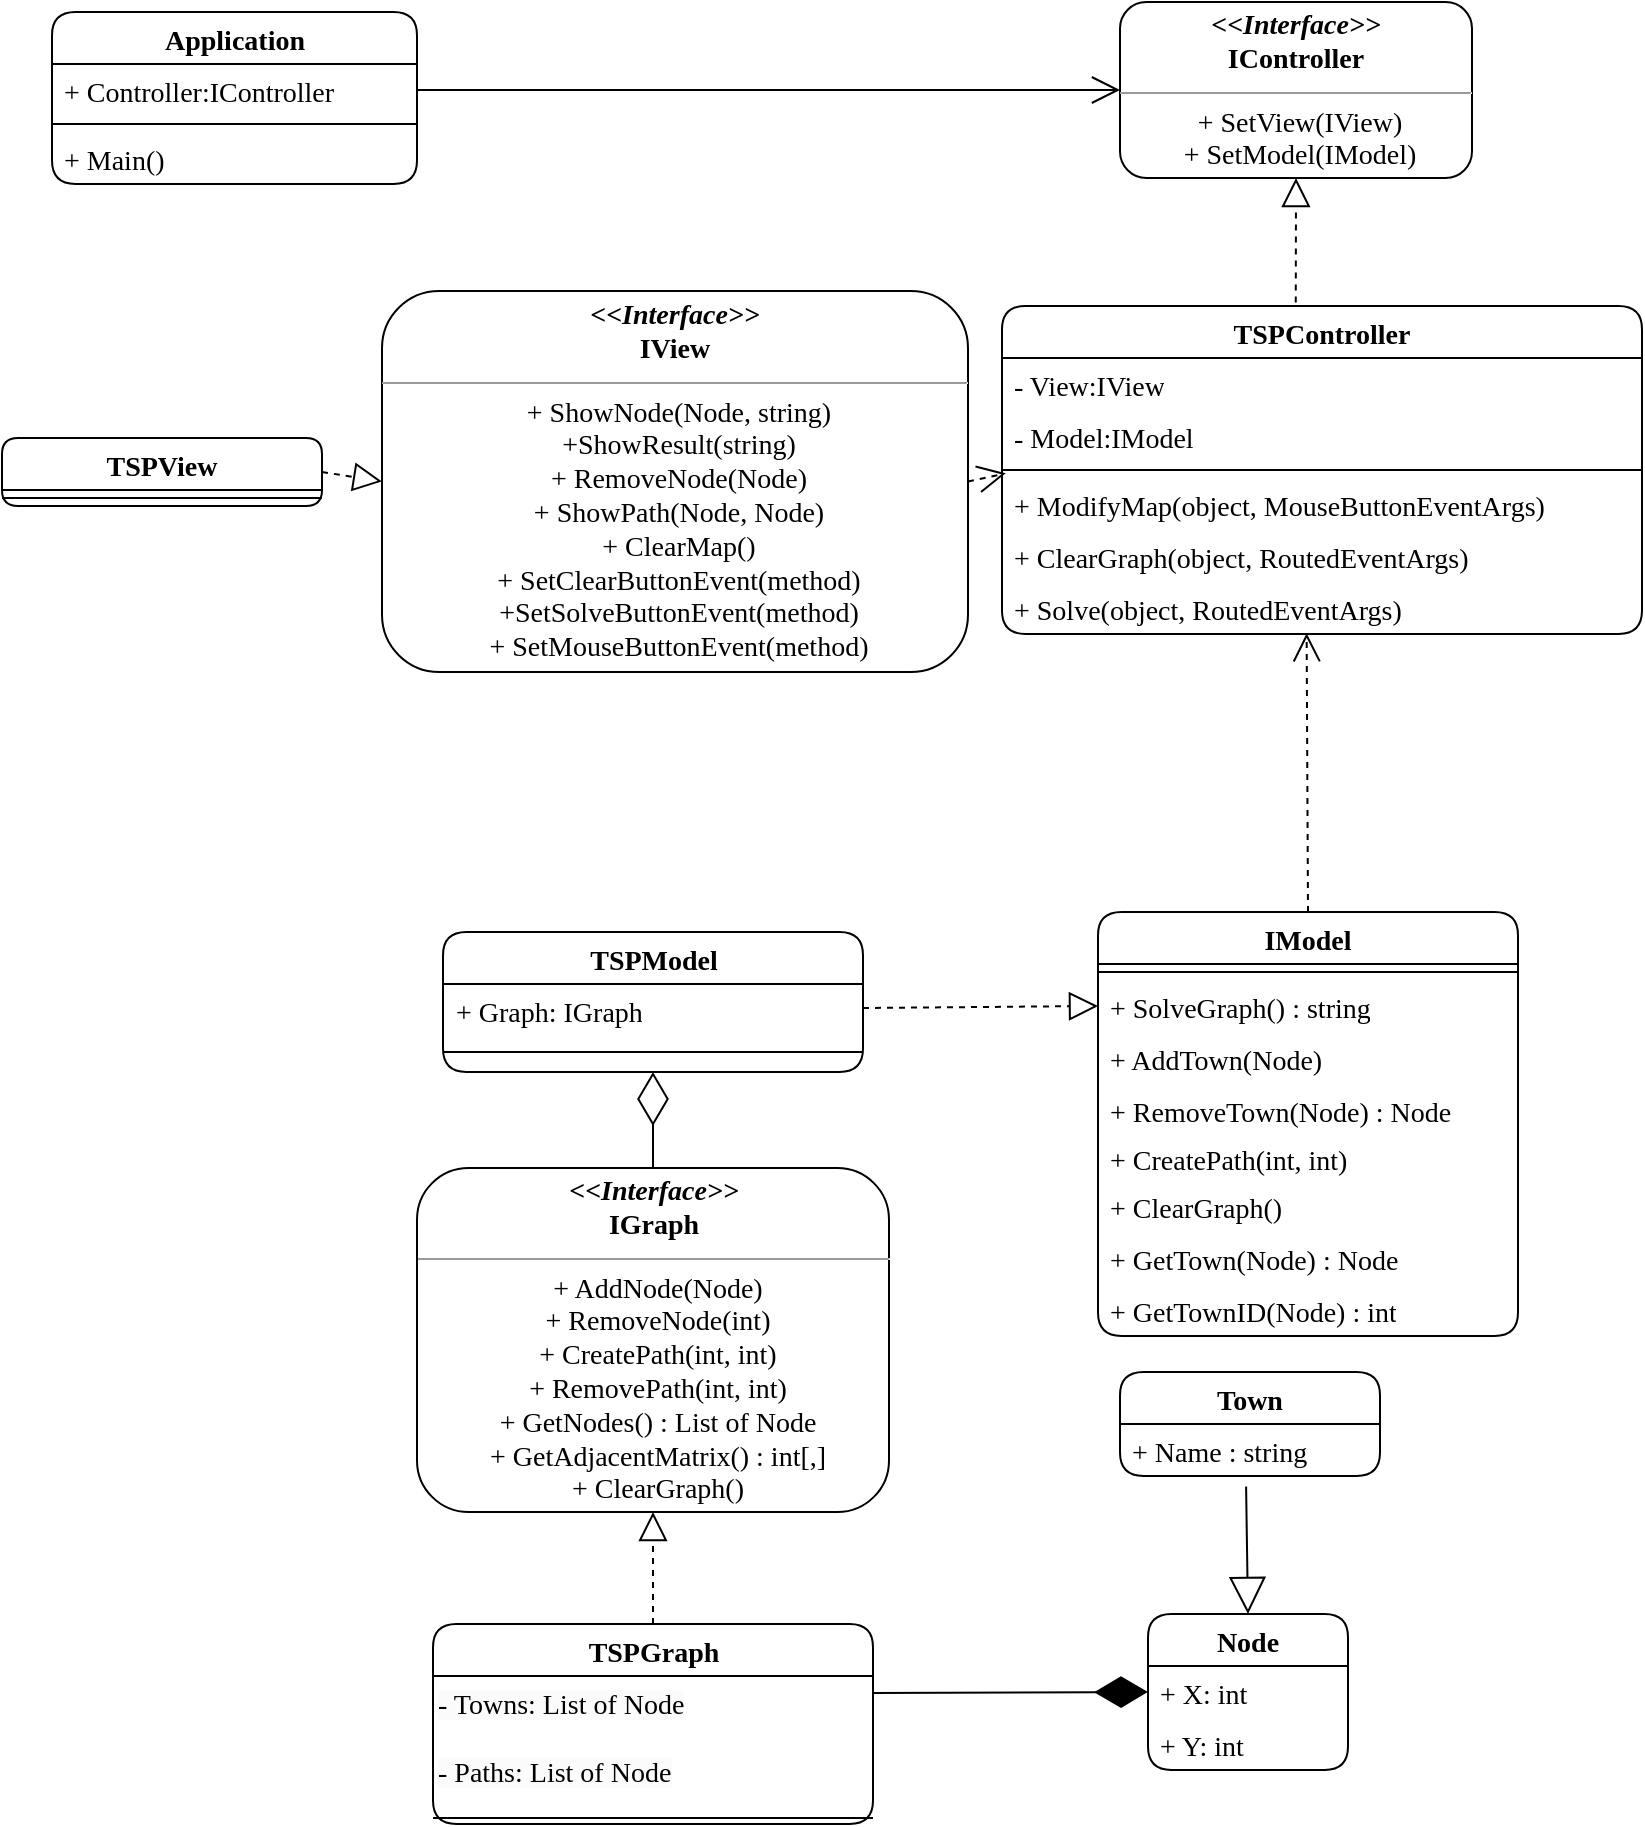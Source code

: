 <mxfile version="23.0.2" type="device">
  <diagram name="Страница — 1" id="pmGqpGf3k0LTeaEfwbUP">
    <mxGraphModel dx="1050" dy="629" grid="1" gridSize="10" guides="1" tooltips="1" connect="1" arrows="1" fold="1" page="1" pageScale="1" pageWidth="827" pageHeight="1169" math="0" shadow="0">
      <root>
        <mxCell id="0" />
        <mxCell id="1" parent="0" />
        <object label="TSPView" placeholders="1" id="2n0Gqxq4nTMnhEadQPVf-10">
          <mxCell style="swimlane;fontStyle=1;align=center;verticalAlign=top;childLayout=stackLayout;horizontal=1;startSize=26;horizontalStack=0;resizeParent=1;resizeParentMax=0;resizeLast=0;collapsible=1;marginBottom=0;whiteSpace=wrap;html=1;rounded=1;fontFamily=Comic Sans MS;fontSize=14;" parent="1" vertex="1">
            <mxGeometry y="253" width="160" height="34" as="geometry">
              <mxRectangle y="253" width="100" height="30" as="alternateBounds" />
            </mxGeometry>
          </mxCell>
        </object>
        <mxCell id="2n0Gqxq4nTMnhEadQPVf-12" value="" style="line;strokeWidth=1;fillColor=none;align=left;verticalAlign=middle;spacingTop=-1;spacingLeft=3;spacingRight=3;rotatable=0;labelPosition=right;points=[];portConstraint=eastwest;strokeColor=inherit;fontFamily=Comic Sans MS;fontSize=14;" parent="2n0Gqxq4nTMnhEadQPVf-10" vertex="1">
          <mxGeometry y="26" width="160" height="8" as="geometry" />
        </mxCell>
        <mxCell id="2n0Gqxq4nTMnhEadQPVf-14" value="TSPModel&lt;br&gt;" style="swimlane;fontStyle=1;align=center;verticalAlign=top;childLayout=stackLayout;horizontal=1;startSize=26;horizontalStack=0;resizeParent=1;resizeParentMax=0;resizeLast=0;collapsible=1;marginBottom=0;whiteSpace=wrap;html=1;rounded=1;fontFamily=Comic Sans MS;fontSize=14;" parent="1" vertex="1">
          <mxGeometry x="220.5" y="500" width="210" height="70" as="geometry" />
        </mxCell>
        <mxCell id="hqt6-l8Lm5E7JuM1MTYz-5" value="+ Graph: IGraph" style="text;strokeColor=none;fillColor=none;align=left;verticalAlign=top;spacingLeft=4;spacingRight=4;overflow=hidden;rotatable=0;points=[[0,0.5],[1,0.5]];portConstraint=eastwest;whiteSpace=wrap;html=1;fontFamily=Comic Sans MS;fontSize=14;" parent="2n0Gqxq4nTMnhEadQPVf-14" vertex="1">
          <mxGeometry y="26" width="210" height="24" as="geometry" />
        </mxCell>
        <mxCell id="2n0Gqxq4nTMnhEadQPVf-16" value="" style="line;strokeWidth=1;fillColor=none;align=left;verticalAlign=middle;spacingTop=-1;spacingLeft=3;spacingRight=3;rotatable=0;labelPosition=right;points=[];portConstraint=eastwest;strokeColor=inherit;fontFamily=Comic Sans MS;fontSize=14;" parent="2n0Gqxq4nTMnhEadQPVf-14" vertex="1">
          <mxGeometry y="50" width="210" height="20" as="geometry" />
        </mxCell>
        <mxCell id="2n0Gqxq4nTMnhEadQPVf-18" value="TSPController" style="swimlane;fontStyle=1;align=center;verticalAlign=top;childLayout=stackLayout;horizontal=1;startSize=26;horizontalStack=0;resizeParent=1;resizeParentMax=0;resizeLast=0;collapsible=1;marginBottom=0;whiteSpace=wrap;html=1;rounded=1;fontFamily=Comic Sans MS;fontSize=14;" parent="1" vertex="1">
          <mxGeometry x="500" y="187" width="320" height="164" as="geometry" />
        </mxCell>
        <mxCell id="2n0Gqxq4nTMnhEadQPVf-19" value="- View:IView" style="text;strokeColor=none;fillColor=none;align=left;verticalAlign=top;spacingLeft=4;spacingRight=4;overflow=hidden;rotatable=0;points=[[0,0.5],[1,0.5]];portConstraint=eastwest;whiteSpace=wrap;html=1;fontFamily=Comic Sans MS;fontSize=14;" parent="2n0Gqxq4nTMnhEadQPVf-18" vertex="1">
          <mxGeometry y="26" width="320" height="26" as="geometry" />
        </mxCell>
        <mxCell id="ipKlGtH6FQnn0kPwf5p3-22" value="- Model:IModel" style="text;strokeColor=none;fillColor=none;align=left;verticalAlign=top;spacingLeft=4;spacingRight=4;overflow=hidden;rotatable=0;points=[[0,0.5],[1,0.5]];portConstraint=eastwest;whiteSpace=wrap;html=1;fontFamily=Comic Sans MS;fontSize=14;" parent="2n0Gqxq4nTMnhEadQPVf-18" vertex="1">
          <mxGeometry y="52" width="320" height="26" as="geometry" />
        </mxCell>
        <mxCell id="2n0Gqxq4nTMnhEadQPVf-20" value="" style="line;strokeWidth=1;fillColor=none;align=left;verticalAlign=middle;spacingTop=-1;spacingLeft=3;spacingRight=3;rotatable=0;labelPosition=right;points=[];portConstraint=eastwest;strokeColor=inherit;fontFamily=Comic Sans MS;fontSize=14;" parent="2n0Gqxq4nTMnhEadQPVf-18" vertex="1">
          <mxGeometry y="78" width="320" height="8" as="geometry" />
        </mxCell>
        <mxCell id="2n0Gqxq4nTMnhEadQPVf-21" value="+ ModifyMap(object, MouseButtonEventArgs)" style="text;strokeColor=none;fillColor=none;align=left;verticalAlign=top;spacingLeft=4;spacingRight=4;overflow=hidden;rotatable=0;points=[[0,0.5],[1,0.5]];portConstraint=eastwest;whiteSpace=wrap;html=1;fontFamily=Comic Sans MS;fontSize=14;" parent="2n0Gqxq4nTMnhEadQPVf-18" vertex="1">
          <mxGeometry y="86" width="320" height="26" as="geometry" />
        </mxCell>
        <mxCell id="ipKlGtH6FQnn0kPwf5p3-36" value="+ ClearGraph(object, RoutedEventArgs)" style="text;strokeColor=none;fillColor=none;align=left;verticalAlign=top;spacingLeft=4;spacingRight=4;overflow=hidden;rotatable=0;points=[[0,0.5],[1,0.5]];portConstraint=eastwest;whiteSpace=wrap;html=1;fontFamily=Comic Sans MS;fontSize=14;" parent="2n0Gqxq4nTMnhEadQPVf-18" vertex="1">
          <mxGeometry y="112" width="320" height="26" as="geometry" />
        </mxCell>
        <mxCell id="ipKlGtH6FQnn0kPwf5p3-37" value="+ Solve(object, RoutedEventArgs)" style="text;strokeColor=none;fillColor=none;align=left;verticalAlign=top;spacingLeft=4;spacingRight=4;overflow=hidden;rotatable=0;points=[[0,0.5],[1,0.5]];portConstraint=eastwest;whiteSpace=wrap;html=1;fontFamily=Comic Sans MS;fontSize=14;" parent="2n0Gqxq4nTMnhEadQPVf-18" vertex="1">
          <mxGeometry y="138" width="320" height="26" as="geometry" />
        </mxCell>
        <mxCell id="2n0Gqxq4nTMnhEadQPVf-22" value="TSPGraph" style="swimlane;fontStyle=1;align=center;verticalAlign=top;childLayout=stackLayout;horizontal=1;startSize=26;horizontalStack=0;resizeParent=1;resizeParentMax=0;resizeLast=0;collapsible=1;marginBottom=0;whiteSpace=wrap;html=1;rounded=1;fontFamily=Comic Sans MS;fontSize=14;" parent="1" vertex="1">
          <mxGeometry x="215.5" y="846" width="220" height="100" as="geometry" />
        </mxCell>
        <mxCell id="hqt6-l8Lm5E7JuM1MTYz-3" value="&lt;span style=&quot;color: rgb(0, 0, 0); font-family: &amp;quot;Comic Sans MS&amp;quot;; font-size: 14px; font-style: normal; font-variant-ligatures: normal; font-variant-caps: normal; font-weight: 400; letter-spacing: normal; orphans: 2; text-align: center; text-indent: 0px; text-transform: none; widows: 2; word-spacing: 0px; -webkit-text-stroke-width: 0px; background-color: rgb(251, 251, 251); text-decoration-thickness: initial; text-decoration-style: initial; text-decoration-color: initial; float: none; display: inline !important;&quot;&gt;- Towns: List of Node&lt;/span&gt;" style="text;whiteSpace=wrap;html=1;" parent="2n0Gqxq4nTMnhEadQPVf-22" vertex="1">
          <mxGeometry y="26" width="220" height="34" as="geometry" />
        </mxCell>
        <mxCell id="hkEmAt7t0z_CXV0wWfLX-2" value="&lt;span style=&quot;color: rgb(0, 0, 0); font-family: &amp;quot;Comic Sans MS&amp;quot;; font-size: 14px; font-style: normal; font-variant-ligatures: normal; font-variant-caps: normal; font-weight: 400; letter-spacing: normal; orphans: 2; text-align: center; text-indent: 0px; text-transform: none; widows: 2; word-spacing: 0px; -webkit-text-stroke-width: 0px; background-color: rgb(251, 251, 251); text-decoration-thickness: initial; text-decoration-style: initial; text-decoration-color: initial; float: none; display: inline !important;&quot;&gt;- Paths: List of Node&lt;/span&gt;" style="text;whiteSpace=wrap;html=1;" parent="2n0Gqxq4nTMnhEadQPVf-22" vertex="1">
          <mxGeometry y="60" width="220" height="34" as="geometry" />
        </mxCell>
        <mxCell id="2n0Gqxq4nTMnhEadQPVf-24" value="" style="line;strokeWidth=1;fillColor=none;align=left;verticalAlign=middle;spacingTop=-1;spacingLeft=3;spacingRight=3;rotatable=0;labelPosition=right;points=[];portConstraint=eastwest;strokeColor=inherit;fontFamily=Comic Sans MS;fontSize=14;" parent="2n0Gqxq4nTMnhEadQPVf-22" vertex="1">
          <mxGeometry y="94" width="220" height="6" as="geometry" />
        </mxCell>
        <mxCell id="2n0Gqxq4nTMnhEadQPVf-26" value="&lt;p style=&quot;margin:0px;margin-top:4px;text-align:center;&quot;&gt;&lt;i&gt;&amp;lt;&amp;lt;Interface&amp;gt;&amp;gt;&lt;/i&gt;&lt;br&gt;&lt;b&gt;IGraph&lt;/b&gt;&lt;/p&gt;&lt;hr size=&quot;1&quot;&gt;&lt;p style=&quot;margin:0px;margin-left:4px;&quot;&gt;&lt;/p&gt;&lt;p style=&quot;margin:0px;margin-left:4px;&quot;&gt;&lt;span style=&quot;font-weight: normal;&quot;&gt;+ AddNode(Node)&lt;br&gt;+ RemoveNode(int)&lt;/span&gt;&lt;/p&gt;&lt;p style=&quot;margin:0px;margin-left:4px;&quot;&gt;&lt;span style=&quot;font-weight: normal;&quot;&gt;+ CreatePath(int, int)&lt;/span&gt;&lt;/p&gt;&lt;p style=&quot;margin:0px;margin-left:4px;&quot;&gt;&lt;span style=&quot;font-weight: normal;&quot;&gt;+ RemovePath(int, int)&lt;/span&gt;&lt;/p&gt;&lt;p style=&quot;margin:0px;margin-left:4px;&quot;&gt;&lt;span style=&quot;font-weight: normal;&quot;&gt;+ GetNodes() : List of Node&lt;/span&gt;&lt;/p&gt;&lt;p style=&quot;margin:0px;margin-left:4px;&quot;&gt;&lt;span style=&quot;font-weight: normal;&quot;&gt;+ GetAdjacentMatrix() : int[,]&lt;/span&gt;&lt;/p&gt;&lt;p style=&quot;margin:0px;margin-left:4px;&quot;&gt;&lt;span style=&quot;font-weight: normal;&quot;&gt;+ ClearGraph()&lt;/span&gt;&lt;/p&gt;" style="verticalAlign=top;align=center;overflow=fill;fontSize=14;fontFamily=Comic Sans MS;html=1;whiteSpace=wrap;rounded=1;strokeColor=default;fontColor=default;startSize=26;fillColor=default;fontStyle=1;" parent="1" vertex="1">
          <mxGeometry x="207.5" y="618" width="236" height="172" as="geometry" />
        </mxCell>
        <mxCell id="ipKlGtH6FQnn0kPwf5p3-1" value="&lt;p style=&quot;margin:0px;margin-top:4px;text-align:center;&quot;&gt;&lt;i&gt;&amp;lt;&amp;lt;Interface&amp;gt;&amp;gt;&lt;/i&gt;&lt;br&gt;&lt;b&gt;IView&lt;/b&gt;&lt;/p&gt;&lt;hr size=&quot;1&quot;&gt;&lt;p style=&quot;margin:0px;margin-left:4px;&quot;&gt;&lt;span style=&quot;font-weight: normal;&quot;&gt;+ ShowNode(Node, string&lt;/span&gt;&lt;span style=&quot;font-weight: normal; background-color: initial;&quot;&gt;)&lt;/span&gt;&lt;/p&gt;&lt;p style=&quot;margin:0px;margin-left:4px;&quot;&gt;&lt;span style=&quot;font-weight: normal;&quot;&gt;+ShowResult(string)&lt;/span&gt;&lt;/p&gt;&lt;p style=&quot;margin:0px;margin-left:4px;&quot;&gt;&lt;span style=&quot;font-weight: normal;&quot;&gt;+ RemoveNode(Node)&lt;/span&gt;&lt;/p&gt;&lt;p style=&quot;margin:0px;margin-left:4px;&quot;&gt;&lt;span style=&quot;font-weight: normal;&quot;&gt;+ ShowPath(Node, Node)&lt;/span&gt;&lt;/p&gt;&lt;p style=&quot;margin:0px;margin-left:4px;&quot;&gt;&lt;span style=&quot;font-weight: normal;&quot;&gt;+ ClearMap()&lt;/span&gt;&lt;/p&gt;&lt;p style=&quot;margin:0px;margin-left:4px;&quot;&gt;&lt;span style=&quot;font-weight: normal;&quot;&gt;+ SetClearButtonEvent(method)&lt;/span&gt;&lt;/p&gt;&lt;p style=&quot;margin:0px;margin-left:4px;&quot;&gt;&lt;span style=&quot;font-weight: normal;&quot;&gt;+SetSolveButtonEvent(method)&lt;/span&gt;&lt;/p&gt;&lt;p style=&quot;margin:0px;margin-left:4px;&quot;&gt;&lt;span style=&quot;font-weight: 400;&quot;&gt;+ SetMouseButtonEvent(method)&lt;/span&gt;&lt;/p&gt;" style="verticalAlign=top;align=center;overflow=fill;fontSize=14;fontFamily=Comic Sans MS;html=1;whiteSpace=wrap;rounded=1;strokeColor=default;fontColor=default;startSize=26;fillColor=default;fontStyle=1;" parent="1" vertex="1">
          <mxGeometry x="190" y="179.5" width="293" height="190.5" as="geometry" />
        </mxCell>
        <mxCell id="ipKlGtH6FQnn0kPwf5p3-23" value="IModel" style="swimlane;fontStyle=1;align=center;verticalAlign=top;childLayout=stackLayout;horizontal=1;startSize=26;horizontalStack=0;resizeParent=1;resizeParentMax=0;resizeLast=0;collapsible=1;marginBottom=0;whiteSpace=wrap;html=1;rounded=1;fontFamily=Comic Sans MS;fontSize=14;" parent="1" vertex="1">
          <mxGeometry x="548" y="490" width="210" height="212" as="geometry" />
        </mxCell>
        <mxCell id="ipKlGtH6FQnn0kPwf5p3-25" value="" style="line;strokeWidth=1;fillColor=none;align=left;verticalAlign=middle;spacingTop=-1;spacingLeft=3;spacingRight=3;rotatable=0;labelPosition=right;points=[];portConstraint=eastwest;strokeColor=inherit;fontFamily=Comic Sans MS;fontSize=14;" parent="ipKlGtH6FQnn0kPwf5p3-23" vertex="1">
          <mxGeometry y="26" width="210" height="8" as="geometry" />
        </mxCell>
        <mxCell id="ipKlGtH6FQnn0kPwf5p3-26" value="+ SolveGraph() : string" style="text;strokeColor=none;fillColor=none;align=left;verticalAlign=top;spacingLeft=4;spacingRight=4;overflow=hidden;rotatable=0;points=[[0,0.5],[1,0.5]];portConstraint=eastwest;whiteSpace=wrap;html=1;fontFamily=Comic Sans MS;fontSize=14;" parent="ipKlGtH6FQnn0kPwf5p3-23" vertex="1">
          <mxGeometry y="34" width="210" height="26" as="geometry" />
        </mxCell>
        <mxCell id="ipKlGtH6FQnn0kPwf5p3-34" value="+ AddTown(Node)" style="text;strokeColor=none;fillColor=none;align=left;verticalAlign=top;spacingLeft=4;spacingRight=4;overflow=hidden;rotatable=0;points=[[0,0.5],[1,0.5]];portConstraint=eastwest;whiteSpace=wrap;html=1;fontFamily=Comic Sans MS;fontSize=14;" parent="ipKlGtH6FQnn0kPwf5p3-23" vertex="1">
          <mxGeometry y="60" width="210" height="26" as="geometry" />
        </mxCell>
        <mxCell id="hqt6-l8Lm5E7JuM1MTYz-17" value="+ RemoveTown(Node) : Node" style="text;strokeColor=none;fillColor=none;align=left;verticalAlign=top;spacingLeft=4;spacingRight=4;overflow=hidden;rotatable=0;points=[[0,0.5],[1,0.5]];portConstraint=eastwest;whiteSpace=wrap;html=1;fontFamily=Comic Sans MS;fontSize=14;" parent="ipKlGtH6FQnn0kPwf5p3-23" vertex="1">
          <mxGeometry y="86" width="210" height="24" as="geometry" />
        </mxCell>
        <mxCell id="hqt6-l8Lm5E7JuM1MTYz-18" value="+ CreatePath(int, int)" style="text;strokeColor=none;fillColor=none;align=left;verticalAlign=top;spacingLeft=4;spacingRight=4;overflow=hidden;rotatable=0;points=[[0,0.5],[1,0.5]];portConstraint=eastwest;whiteSpace=wrap;html=1;fontFamily=Comic Sans MS;fontSize=14;" parent="ipKlGtH6FQnn0kPwf5p3-23" vertex="1">
          <mxGeometry y="110" width="210" height="24" as="geometry" />
        </mxCell>
        <mxCell id="ipKlGtH6FQnn0kPwf5p3-35" value="+ ClearGraph()" style="text;strokeColor=none;fillColor=none;align=left;verticalAlign=top;spacingLeft=4;spacingRight=4;overflow=hidden;rotatable=0;points=[[0,0.5],[1,0.5]];portConstraint=eastwest;whiteSpace=wrap;html=1;fontFamily=Comic Sans MS;fontSize=14;" parent="ipKlGtH6FQnn0kPwf5p3-23" vertex="1">
          <mxGeometry y="134" width="210" height="26" as="geometry" />
        </mxCell>
        <mxCell id="GTkN4PnnIwP_FEztc0ts-1" value="+ GetTown(Node) : Node" style="text;strokeColor=none;fillColor=none;align=left;verticalAlign=top;spacingLeft=4;spacingRight=4;overflow=hidden;rotatable=0;points=[[0,0.5],[1,0.5]];portConstraint=eastwest;whiteSpace=wrap;html=1;fontFamily=Comic Sans MS;fontSize=14;" parent="ipKlGtH6FQnn0kPwf5p3-23" vertex="1">
          <mxGeometry y="160" width="210" height="26" as="geometry" />
        </mxCell>
        <mxCell id="s3whg9x91A9Zf_B8RbdE-1" value="+ GetTownID(Node) : int" style="text;strokeColor=none;fillColor=none;align=left;verticalAlign=top;spacingLeft=4;spacingRight=4;overflow=hidden;rotatable=0;points=[[0,0.5],[1,0.5]];portConstraint=eastwest;whiteSpace=wrap;html=1;fontFamily=Comic Sans MS;fontSize=14;" parent="ipKlGtH6FQnn0kPwf5p3-23" vertex="1">
          <mxGeometry y="186" width="210" height="26" as="geometry" />
        </mxCell>
        <mxCell id="hqt6-l8Lm5E7JuM1MTYz-19" value="" style="endArrow=diamondThin;endFill=0;endSize=24;html=1;rounded=0;entryX=0.5;entryY=1;entryDx=0;entryDy=0;exitX=0.5;exitY=0;exitDx=0;exitDy=0;" parent="1" source="2n0Gqxq4nTMnhEadQPVf-26" target="2n0Gqxq4nTMnhEadQPVf-14" edge="1">
          <mxGeometry width="160" relative="1" as="geometry">
            <mxPoint x="430" y="606" as="sourcePoint" />
            <mxPoint x="180" y="926" as="targetPoint" />
          </mxGeometry>
        </mxCell>
        <mxCell id="hqt6-l8Lm5E7JuM1MTYz-20" value="" style="endArrow=block;dashed=1;endFill=0;endSize=12;html=1;rounded=0;entryX=0.5;entryY=1;entryDx=0;entryDy=0;exitX=0.5;exitY=0;exitDx=0;exitDy=0;" parent="1" source="2n0Gqxq4nTMnhEadQPVf-22" target="2n0Gqxq4nTMnhEadQPVf-26" edge="1">
          <mxGeometry width="160" relative="1" as="geometry">
            <mxPoint x="50" y="966" as="sourcePoint" />
            <mxPoint x="210" y="966" as="targetPoint" />
          </mxGeometry>
        </mxCell>
        <mxCell id="hqt6-l8Lm5E7JuM1MTYz-21" value="" style="endArrow=block;dashed=1;endFill=0;endSize=12;html=1;rounded=0;exitX=1;exitY=0.5;exitDx=0;exitDy=0;entryX=0;entryY=0.5;entryDx=0;entryDy=0;" parent="1" source="hqt6-l8Lm5E7JuM1MTYz-5" target="ipKlGtH6FQnn0kPwf5p3-26" edge="1">
          <mxGeometry width="160" relative="1" as="geometry">
            <mxPoint x="560" y="756" as="sourcePoint" />
            <mxPoint x="550" y="538" as="targetPoint" />
          </mxGeometry>
        </mxCell>
        <mxCell id="hqt6-l8Lm5E7JuM1MTYz-24" value="" style="endArrow=open;endSize=12;dashed=1;html=1;rounded=0;exitX=0.5;exitY=0;exitDx=0;exitDy=0;entryX=0.476;entryY=0.985;entryDx=0;entryDy=0;entryPerimeter=0;" parent="1" source="ipKlGtH6FQnn0kPwf5p3-23" target="ipKlGtH6FQnn0kPwf5p3-37" edge="1">
          <mxGeometry width="160" relative="1" as="geometry">
            <mxPoint x="730" y="380" as="sourcePoint" />
            <mxPoint x="653" y="360" as="targetPoint" />
          </mxGeometry>
        </mxCell>
        <mxCell id="hqt6-l8Lm5E7JuM1MTYz-26" value="" style="endArrow=block;dashed=1;endFill=0;endSize=12;html=1;rounded=0;entryX=0;entryY=0.5;entryDx=0;entryDy=0;exitX=1;exitY=0.5;exitDx=0;exitDy=0;" parent="1" source="2n0Gqxq4nTMnhEadQPVf-10" target="ipKlGtH6FQnn0kPwf5p3-1" edge="1">
          <mxGeometry width="160" relative="1" as="geometry">
            <mxPoint x="335" y="777" as="sourcePoint" />
            <mxPoint x="336" y="737" as="targetPoint" />
          </mxGeometry>
        </mxCell>
        <mxCell id="hqt6-l8Lm5E7JuM1MTYz-31" value="Node" style="swimlane;fontStyle=1;childLayout=stackLayout;horizontal=1;startSize=26;fillColor=default;horizontalStack=0;resizeParent=1;resizeParentMax=0;resizeLast=0;collapsible=1;marginBottom=0;whiteSpace=wrap;html=1;fontSize=14;fontFamily=Comic Sans MS;verticalAlign=top;rounded=1;" parent="1" vertex="1">
          <mxGeometry x="573" y="841" width="100" height="78" as="geometry" />
        </mxCell>
        <mxCell id="hqt6-l8Lm5E7JuM1MTYz-32" value="+ X: int" style="text;strokeColor=none;fillColor=none;align=left;verticalAlign=top;spacingLeft=4;spacingRight=4;overflow=hidden;rotatable=0;points=[[0,0.5],[1,0.5]];portConstraint=eastwest;whiteSpace=wrap;html=1;fontSize=14;fontFamily=Comic Sans MS;" parent="hqt6-l8Lm5E7JuM1MTYz-31" vertex="1">
          <mxGeometry y="26" width="100" height="26" as="geometry" />
        </mxCell>
        <mxCell id="hqt6-l8Lm5E7JuM1MTYz-33" value="+ Y: int" style="text;strokeColor=none;fillColor=none;align=left;verticalAlign=top;spacingLeft=4;spacingRight=4;overflow=hidden;rotatable=0;points=[[0,0.5],[1,0.5]];portConstraint=eastwest;whiteSpace=wrap;html=1;fontSize=14;fontFamily=Comic Sans MS;" parent="hqt6-l8Lm5E7JuM1MTYz-31" vertex="1">
          <mxGeometry y="52" width="100" height="26" as="geometry" />
        </mxCell>
        <mxCell id="hqt6-l8Lm5E7JuM1MTYz-42" value="Town" style="swimlane;fontStyle=1;childLayout=stackLayout;horizontal=1;startSize=26;fillColor=default;horizontalStack=0;resizeParent=1;resizeParentMax=0;resizeLast=0;collapsible=1;marginBottom=0;whiteSpace=wrap;html=1;fontSize=14;fontFamily=Comic Sans MS;verticalAlign=top;rounded=1;" parent="1" vertex="1">
          <mxGeometry x="559" y="720" width="130" height="52" as="geometry" />
        </mxCell>
        <mxCell id="hqt6-l8Lm5E7JuM1MTYz-43" value="+ Name : string" style="text;strokeColor=none;fillColor=none;align=left;verticalAlign=top;spacingLeft=4;spacingRight=4;overflow=hidden;rotatable=0;points=[[0,0.5],[1,0.5]];portConstraint=eastwest;whiteSpace=wrap;html=1;fontSize=14;fontFamily=Comic Sans MS;" parent="hqt6-l8Lm5E7JuM1MTYz-42" vertex="1">
          <mxGeometry y="26" width="130" height="26" as="geometry" />
        </mxCell>
        <mxCell id="hqt6-l8Lm5E7JuM1MTYz-47" value="" style="endArrow=diamondThin;endFill=1;endSize=24;html=1;rounded=0;exitX=1;exitY=0.25;exitDx=0;exitDy=0;entryX=0;entryY=0.5;entryDx=0;entryDy=0;" parent="1" source="hqt6-l8Lm5E7JuM1MTYz-3" target="hqt6-l8Lm5E7JuM1MTYz-32" edge="1">
          <mxGeometry width="160" relative="1" as="geometry">
            <mxPoint x="380" y="976" as="sourcePoint" />
            <mxPoint x="540" y="881" as="targetPoint" />
          </mxGeometry>
        </mxCell>
        <mxCell id="hqt6-l8Lm5E7JuM1MTYz-50" value="" style="endArrow=block;endSize=16;endFill=0;html=1;rounded=0;exitX=0.485;exitY=1.202;exitDx=0;exitDy=0;exitPerimeter=0;entryX=0.5;entryY=0;entryDx=0;entryDy=0;" parent="1" source="hqt6-l8Lm5E7JuM1MTYz-43" target="hqt6-l8Lm5E7JuM1MTYz-31" edge="1">
          <mxGeometry width="160" relative="1" as="geometry">
            <mxPoint x="290" y="996" as="sourcePoint" />
            <mxPoint x="450" y="996" as="targetPoint" />
          </mxGeometry>
        </mxCell>
        <mxCell id="hqt6-l8Lm5E7JuM1MTYz-51" value="Application" style="swimlane;fontStyle=1;align=center;verticalAlign=top;childLayout=stackLayout;horizontal=1;startSize=26;horizontalStack=0;resizeParent=1;resizeParentMax=0;resizeLast=0;collapsible=1;marginBottom=0;whiteSpace=wrap;html=1;rounded=1;fontFamily=Comic Sans MS;fontSize=14;" parent="1" vertex="1">
          <mxGeometry x="25" y="40" width="182.5" height="86" as="geometry" />
        </mxCell>
        <mxCell id="hqt6-l8Lm5E7JuM1MTYz-52" value="+ Controller:IController" style="text;strokeColor=none;fillColor=none;align=left;verticalAlign=top;spacingLeft=4;spacingRight=4;overflow=hidden;rotatable=0;points=[[0,0.5],[1,0.5]];portConstraint=eastwest;whiteSpace=wrap;html=1;fontFamily=Comic Sans MS;fontSize=14;" parent="hqt6-l8Lm5E7JuM1MTYz-51" vertex="1">
          <mxGeometry y="26" width="182.5" height="26" as="geometry" />
        </mxCell>
        <mxCell id="hqt6-l8Lm5E7JuM1MTYz-54" value="" style="line;strokeWidth=1;fillColor=none;align=left;verticalAlign=middle;spacingTop=-1;spacingLeft=3;spacingRight=3;rotatable=0;labelPosition=right;points=[];portConstraint=eastwest;strokeColor=inherit;fontFamily=Comic Sans MS;fontSize=14;" parent="hqt6-l8Lm5E7JuM1MTYz-51" vertex="1">
          <mxGeometry y="52" width="182.5" height="8" as="geometry" />
        </mxCell>
        <mxCell id="hqt6-l8Lm5E7JuM1MTYz-55" value="+ Main()" style="text;strokeColor=none;fillColor=none;align=left;verticalAlign=top;spacingLeft=4;spacingRight=4;overflow=hidden;rotatable=0;points=[[0,0.5],[1,0.5]];portConstraint=eastwest;whiteSpace=wrap;html=1;fontFamily=Comic Sans MS;fontSize=14;" parent="hqt6-l8Lm5E7JuM1MTYz-51" vertex="1">
          <mxGeometry y="60" width="182.5" height="26" as="geometry" />
        </mxCell>
        <mxCell id="hqt6-l8Lm5E7JuM1MTYz-58" value="&lt;p style=&quot;margin:0px;margin-top:4px;text-align:center;&quot;&gt;&lt;i&gt;&amp;lt;&amp;lt;Interface&amp;gt;&amp;gt;&lt;/i&gt;&lt;br&gt;&lt;b&gt;IController&lt;/b&gt;&lt;/p&gt;&lt;hr size=&quot;1&quot;&gt;&lt;p style=&quot;margin:0px;margin-left:4px;&quot;&gt;&lt;span style=&quot;font-weight: normal;&quot;&gt;+ SetView(IView)&lt;/span&gt;&lt;/p&gt;&lt;p style=&quot;margin:0px;margin-left:4px;&quot;&gt;&lt;span style=&quot;font-weight: normal;&quot;&gt;+ SetModel(IModel)&lt;/span&gt;&lt;/p&gt;" style="verticalAlign=top;align=center;overflow=fill;fontSize=14;fontFamily=Comic Sans MS;html=1;whiteSpace=wrap;rounded=1;strokeColor=default;fontColor=default;startSize=26;fillColor=default;fontStyle=1;" parent="1" vertex="1">
          <mxGeometry x="559" y="35" width="176" height="88" as="geometry" />
        </mxCell>
        <mxCell id="hqt6-l8Lm5E7JuM1MTYz-60" value="" style="endArrow=block;dashed=1;endFill=0;endSize=12;html=1;rounded=0;exitX=0.459;exitY=-0.011;exitDx=0;exitDy=0;entryX=0.5;entryY=1;entryDx=0;entryDy=0;exitPerimeter=0;" parent="1" source="2n0Gqxq4nTMnhEadQPVf-18" target="hqt6-l8Lm5E7JuM1MTYz-58" edge="1">
          <mxGeometry width="160" relative="1" as="geometry">
            <mxPoint x="440" y="469" as="sourcePoint" />
            <mxPoint x="558" y="468" as="targetPoint" />
          </mxGeometry>
        </mxCell>
        <mxCell id="hqt6-l8Lm5E7JuM1MTYz-62" value="" style="endArrow=open;endFill=1;endSize=12;html=1;rounded=0;entryX=0;entryY=0.5;entryDx=0;entryDy=0;exitX=1;exitY=0.5;exitDx=0;exitDy=0;" parent="1" source="hqt6-l8Lm5E7JuM1MTYz-52" target="hqt6-l8Lm5E7JuM1MTYz-58" edge="1">
          <mxGeometry width="160" relative="1" as="geometry">
            <mxPoint x="410" y="90" as="sourcePoint" />
            <mxPoint x="570" y="90" as="targetPoint" />
          </mxGeometry>
        </mxCell>
        <mxCell id="hqt6-l8Lm5E7JuM1MTYz-63" value="" style="endArrow=open;endSize=12;dashed=1;html=1;rounded=0;exitX=1;exitY=0.5;exitDx=0;exitDy=0;entryX=0.006;entryY=-0.09;entryDx=0;entryDy=0;entryPerimeter=0;" parent="1" source="ipKlGtH6FQnn0kPwf5p3-1" target="2n0Gqxq4nTMnhEadQPVf-21" edge="1">
          <mxGeometry width="160" relative="1" as="geometry">
            <mxPoint x="663" y="362" as="sourcePoint" />
            <mxPoint x="480" y="380" as="targetPoint" />
          </mxGeometry>
        </mxCell>
      </root>
    </mxGraphModel>
  </diagram>
</mxfile>
